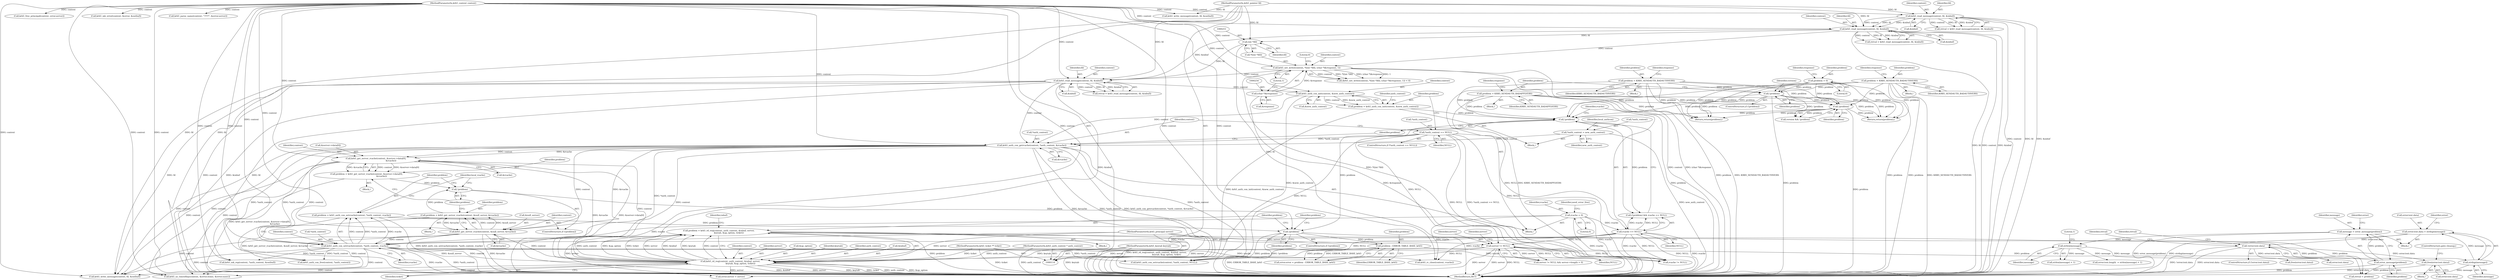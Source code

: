 digraph "0_krb5_102bb6ebf20f9174130c85c3b052ae104e5073ec_0@API" {
"1000489" [label="(Call,free(error.text.data))"];
"1000468" [label="(Call,!error.text.data)"];
"1000459" [label="(Call,error.text.data = strdup(message))"];
"1000465" [label="(Call,strdup(message))"];
"1000456" [label="(Call,strlen(message))"];
"1000445" [label="(Call,message = error_message(problem))"];
"1000447" [label="(Call,error_message(problem))"];
"1000431" [label="(Call,problem - ERROR_TABLE_BASE_krb5)"];
"1000369" [label="(Call,problem = krb5_rd_req(context, auth_context, &inbuf, server,\n                              keytab, &ap_option, ticket))"];
"1000371" [label="(Call,krb5_rd_req(context, auth_context, &inbuf, server,\n                              keytab, &ap_option, ticket))"];
"1000295" [label="(Call,krb5_auth_con_getrcache(context, *auth_context, &rcache))"];
"1000284" [label="(Call,krb5_auth_con_init(context, &new_auth_context))"];
"1000269" [label="(Call,krb5_read_message(context, fd, &inbuf))"];
"1000247" [label="(Call,krb5_net_write(context, *((int *)fd), (char *)&response, 1))"];
"1000205" [label="(Call,krb5_read_message(context, fd, &inbuf))"];
"1000167" [label="(Call,krb5_read_message(context, fd, &inbuf))"];
"1000115" [label="(MethodParameterIn,krb5_context context)"];
"1000117" [label="(MethodParameterIn,krb5_pointer fd)"];
"1000253" [label="(Call,(char *)&response)"];
"1000250" [label="(Call,(int *)fd)"];
"1000288" [label="(Call,*auth_context = new_auth_context)"];
"1000277" [label="(Call,*auth_context == NULL)"];
"1000357" [label="(Call,krb5_auth_con_setrcache(context, *auth_context, rcache))"];
"1000322" [label="(Call,krb5_get_server_rcache(context, &server->data[0],\n                                             &rcache))"];
"1000346" [label="(Call,krb5_get_server_rcache(context, &null_server, &rcache))"];
"1000305" [label="(Call,rcache == NULL)"];
"1000135" [label="(Call,rcache = 0)"];
"1000116" [label="(MethodParameterIn,krb5_auth_context * auth_context)"];
"1000311" [label="(Call,server != NULL)"];
"1000119" [label="(MethodParameterIn,krb5_principal server)"];
"1000121" [label="(MethodParameterIn,krb5_keytab keytab)"];
"1000122" [label="(MethodParameterIn,krb5_ticket ** ticket)"];
"1000366" [label="(Call,!problem)"];
"1000355" [label="(Call,problem = krb5_auth_con_setrcache(context, *auth_context, rcache))"];
"1000303" [label="(Call,!problem)"];
"1000181" [label="(Call,problem = KRB5_SENDAUTH_BADAUTHVERS)"];
"1000222" [label="(Call,!problem)"];
"1000152" [label="(Call,problem = 0)"];
"1000196" [label="(Call,problem = KRB5_SENDAUTH_BADAUTHVERS)"];
"1000234" [label="(Call,!problem)"];
"1000225" [label="(Call,problem = KRB5_SENDAUTH_BADAPPLVERS)"];
"1000282" [label="(Call,problem = krb5_auth_con_init(context, &new_auth_context))"];
"1000353" [label="(Call,!problem)"];
"1000320" [label="(Call,problem = krb5_get_server_rcache(context, &server->data[0],\n                                             &rcache))"];
"1000344" [label="(Call,problem = krb5_get_server_rcache(context, &null_server, &rcache))"];
"1000448" [label="(Identifier,problem)"];
"1000305" [label="(Call,rcache == NULL)"];
"1000316" [label="(Identifier,server)"];
"1000333" [label="(Block,)"];
"1000321" [label="(Identifier,problem)"];
"1000222" [label="(Call,!problem)"];
"1000153" [label="(Identifier,problem)"];
"1000350" [label="(Call,&rcache)"];
"1000235" [label="(Identifier,problem)"];
"1000469" [label="(Call,error.text.data)"];
"1000563" [label="(Call,krb5_write_message(context, fd, &outbuf))"];
"1000358" [label="(Identifier,context)"];
"1000467" [label="(ControlStructure,if (!error.text.data))"];
"1000295" [label="(Call,krb5_auth_con_getrcache(context, *auth_context, &rcache))"];
"1000594" [label="(Call,krb5_auth_con_setrcache(context, *auth_context, NULL))"];
"1000372" [label="(Identifier,context)"];
"1000458" [label="(Literal,1)"];
"1000225" [label="(Call,problem = KRB5_SENDAUTH_BADAPPLVERS)"];
"1000496" [label="(Call,free(error.text.data))"];
"1000247" [label="(Call,krb5_net_write(context, *((int *)fd), (char *)&response, 1))"];
"1000116" [label="(MethodParameterIn,krb5_auth_context * auth_context)"];
"1000154" [label="(Literal,0)"];
"1000376" [label="(Identifier,server)"];
"1000288" [label="(Call,*auth_context = new_auth_context)"];
"1000234" [label="(Call,!problem)"];
"1000354" [label="(Identifier,problem)"];
"1000460" [label="(Call,error.text.data)"];
"1000304" [label="(Identifier,problem)"];
"1000250" [label="(Call,(int *)fd)"];
"1000471" [label="(Identifier,error)"];
"1000203" [label="(Call,retval = krb5_read_message(context, fd, &inbuf))"];
"1000285" [label="(Identifier,context)"];
"1000232" [label="(Call,version && !problem)"];
"1000293" [label="(Identifier,local_authcon)"];
"1000431" [label="(Call,problem - ERROR_TABLE_BASE_krb5)"];
"1000552" [label="(Call,krb5_mk_rep(context, *auth_context, &outbuf))"];
"1000281" [label="(Block,)"];
"1000445" [label="(Call,message = error_message(problem))"];
"1000277" [label="(Call,*auth_context == NULL)"];
"1000255" [label="(Call,&response)"];
"1000180" [label="(Block,)"];
"1000378" [label="(Call,&ap_option)"];
"1000269" [label="(Call,krb5_read_message(context, fd, &inbuf))"];
"1000258" [label="(Literal,0)"];
"1000359" [label="(Call,*auth_context)"];
"1000361" [label="(Identifier,rcache)"];
"1000455" [label="(Call,strlen(message) + 1)"];
"1000396" [label="(Call,krb5_us_timeofday(context, &error.stime, &error.susec))"];
"1000344" [label="(Call,problem = krb5_get_server_rcache(context, &null_server, &rcache))"];
"1000142" [label="(Identifier,need_error_free)"];
"1000345" [label="(Identifier,problem)"];
"1000320" [label="(Call,problem = krb5_get_server_rcache(context, &server->data[0],\n                                             &rcache))"];
"1000357" [label="(Call,krb5_auth_con_setrcache(context, *auth_context, rcache))"];
"1000383" [label="(Identifier,inbuf)"];
"1000135" [label="(Call,rcache = 0)"];
"1000386" [label="(Identifier,problem)"];
"1000272" [label="(Call,&inbuf)"];
"1000233" [label="(Identifier,version)"];
"1000229" [label="(Identifier,response)"];
"1000208" [label="(Call,&inbuf)"];
"1000156" [label="(Identifier,response)"];
"1000490" [label="(Call,error.text.data)"];
"1000457" [label="(Identifier,message)"];
"1000278" [label="(Call,*auth_context)"];
"1000183" [label="(Identifier,KRB5_SENDAUTH_BADAUTHVERS)"];
"1000495" [label="(ControlStructure,goto cleanup;)"];
"1000446" [label="(Identifier,message)"];
"1000348" [label="(Call,&null_server)"];
"1000271" [label="(Identifier,fd)"];
"1000249" [label="(Call,*((int *)fd))"];
"1000299" [label="(Call,&rcache)"];
"1000366" [label="(Call,!problem)"];
"1000303" [label="(Call,!problem)"];
"1000200" [label="(Identifier,response)"];
"1000165" [label="(Call,retval = krb5_read_message(context, fd, &inbuf))"];
"1000347" [label="(Identifier,context)"];
"1000322" [label="(Call,krb5_get_server_rcache(context, &server->data[0],\n                                             &rcache))"];
"1000504" [label="(Call,krb5_free_principal(context, error.server))"];
"1000310" [label="(Call,server != NULL && server->length > 0)"];
"1000115" [label="(MethodParameterIn,krb5_context context)"];
"1000324" [label="(Call,&server->data[0])"];
"1000280" [label="(Identifier,NULL)"];
"1000296" [label="(Identifier,context)"];
"1000270" [label="(Identifier,context)"];
"1000466" [label="(Identifier,message)"];
"1000452" [label="(Identifier,error)"];
"1000264" [label="(Return,return(problem);)"];
"1000368" [label="(Block,)"];
"1000346" [label="(Call,krb5_get_server_rcache(context, &null_server, &rcache))"];
"1000182" [label="(Identifier,problem)"];
"1000323" [label="(Identifier,context)"];
"1000205" [label="(Call,krb5_read_message(context, fd, &inbuf))"];
"1000206" [label="(Identifier,context)"];
"1000289" [label="(Call,*auth_context)"];
"1000119" [label="(MethodParameterIn,krb5_principal server)"];
"1000353" [label="(Call,!problem)"];
"1000284" [label="(Call,krb5_auth_con_init(context, &new_auth_context))"];
"1000196" [label="(Call,problem = KRB5_SENDAUTH_BADAUTHVERS)"];
"1000152" [label="(Call,problem = 0)"];
"1000456" [label="(Call,strlen(message))"];
"1000185" [label="(Identifier,response)"];
"1000370" [label="(Identifier,problem)"];
"1000221" [label="(ControlStructure,if (!problem))"];
"1000168" [label="(Identifier,context)"];
"1000591" [label="(Call,krb5_rc_close(context, rcache))"];
"1000302" [label="(Call,(!problem) && rcache == NULL)"];
"1000283" [label="(Identifier,problem)"];
"1000367" [label="(Identifier,problem)"];
"1000297" [label="(Call,*auth_context)"];
"1000267" [label="(Call,retval = krb5_read_message(context, fd, &inbuf))"];
"1000291" [label="(Identifier,new_auth_context)"];
"1000276" [label="(ControlStructure,if (*auth_context == NULL))"];
"1000408" [label="(Call,error.server = server)"];
"1000387" [label="(Block,)"];
"1000311" [label="(Call,server != NULL)"];
"1000226" [label="(Identifier,problem)"];
"1000169" [label="(Identifier,fd)"];
"1000121" [label="(MethodParameterIn,krb5_keytab keytab)"];
"1000465" [label="(Call,strdup(message))"];
"1000433" [label="(Identifier,ERROR_TABLE_BASE_krb5)"];
"1000207" [label="(Identifier,fd)"];
"1000377" [label="(Identifier,keytab)"];
"1000224" [label="(Block,)"];
"1000246" [label="(Call,(krb5_net_write(context, *((int *)fd), (char *)&response, 1)) < 0)"];
"1000523" [label="(Call,krb5_write_message(context, fd, &outbuf))"];
"1000537" [label="(Call,retval = problem)"];
"1000195" [label="(Block,)"];
"1000356" [label="(Identifier,problem)"];
"1000282" [label="(Call,problem = krb5_auth_con_init(context, &new_auth_context))"];
"1000181" [label="(Call,problem = KRB5_SENDAUTH_BADAUTHVERS)"];
"1000227" [label="(Identifier,KRB5_SENDAUTH_BADAPPLVERS)"];
"1000167" [label="(Call,krb5_read_message(context, fd, &inbuf))"];
"1000489" [label="(Call,free(error.text.data))"];
"1000253" [label="(Call,(char *)&response)"];
"1000290" [label="(Identifier,auth_context)"];
"1000373" [label="(Identifier,auth_context)"];
"1000352" [label="(ControlStructure,if (!problem))"];
"1000447" [label="(Call,error_message(problem))"];
"1000380" [label="(Identifier,ticket)"];
"1000257" [label="(Literal,1)"];
"1000330" [label="(Call,&rcache)"];
"1000365" [label="(ControlStructure,if (!problem))"];
"1000459" [label="(Call,error.text.data = strdup(message))"];
"1000449" [label="(Call,error.text.length  = strlen(message) + 1)"];
"1000482" [label="(Call,krb5_mk_error(context, &error, &outbuf))"];
"1000369" [label="(Call,problem = krb5_rd_req(context, auth_context, &inbuf, server,\n                              keytab, &ap_option, ticket))"];
"1000117" [label="(MethodParameterIn,krb5_pointer fd)"];
"1000312" [label="(Identifier,server)"];
"1000137" [label="(Literal,0)"];
"1000579" [label="(Call,krb5_auth_con_free(context, *auth_context))"];
"1000468" [label="(Call,!error.text.data)"];
"1000252" [label="(Identifier,fd)"];
"1000313" [label="(Identifier,NULL)"];
"1000601" [label="(MethodReturn,RET)"];
"1000371" [label="(Call,krb5_rd_req(context, auth_context, &inbuf, server,\n                              keytab, &ap_option, ticket))"];
"1000587" [label="(Call,rcache != NULL)"];
"1000260" [label="(Return,return(problem);)"];
"1000427" [label="(Call,error.error = problem - ERROR_TABLE_BASE_krb5)"];
"1000319" [label="(Block,)"];
"1000363" [label="(Identifier,local_rcache)"];
"1000223" [label="(Identifier,problem)"];
"1000374" [label="(Call,&inbuf)"];
"1000170" [label="(Call,&inbuf)"];
"1000306" [label="(Identifier,rcache)"];
"1000355" [label="(Call,problem = krb5_auth_con_setrcache(context, *auth_context, rcache))"];
"1000307" [label="(Identifier,NULL)"];
"1000432" [label="(Identifier,problem)"];
"1000476" [label="(Identifier,retval)"];
"1000124" [label="(Block,)"];
"1000417" [label="(Call,krb5_parse_name(context, \"????\", &error.server))"];
"1000136" [label="(Identifier,rcache)"];
"1000286" [label="(Call,&new_auth_context)"];
"1000198" [label="(Identifier,KRB5_SENDAUTH_BADAUTHVERS)"];
"1000197" [label="(Identifier,problem)"];
"1000248" [label="(Identifier,context)"];
"1000488" [label="(Block,)"];
"1000481" [label="(Identifier,retval)"];
"1000122" [label="(MethodParameterIn,krb5_ticket ** ticket)"];
"1000489" -> "1000488"  [label="AST: "];
"1000489" -> "1000490"  [label="CFG: "];
"1000490" -> "1000489"  [label="AST: "];
"1000495" -> "1000489"  [label="CFG: "];
"1000489" -> "1000601"  [label="DDG: error.text.data"];
"1000468" -> "1000489"  [label="DDG: error.text.data"];
"1000468" -> "1000467"  [label="AST: "];
"1000468" -> "1000469"  [label="CFG: "];
"1000469" -> "1000468"  [label="AST: "];
"1000476" -> "1000468"  [label="CFG: "];
"1000481" -> "1000468"  [label="CFG: "];
"1000468" -> "1000601"  [label="DDG: !error.text.data"];
"1000468" -> "1000601"  [label="DDG: error.text.data"];
"1000459" -> "1000468"  [label="DDG: error.text.data"];
"1000468" -> "1000496"  [label="DDG: error.text.data"];
"1000459" -> "1000387"  [label="AST: "];
"1000459" -> "1000465"  [label="CFG: "];
"1000460" -> "1000459"  [label="AST: "];
"1000465" -> "1000459"  [label="AST: "];
"1000471" -> "1000459"  [label="CFG: "];
"1000459" -> "1000601"  [label="DDG: strdup(message)"];
"1000465" -> "1000459"  [label="DDG: message"];
"1000465" -> "1000466"  [label="CFG: "];
"1000466" -> "1000465"  [label="AST: "];
"1000465" -> "1000601"  [label="DDG: message"];
"1000456" -> "1000465"  [label="DDG: message"];
"1000456" -> "1000455"  [label="AST: "];
"1000456" -> "1000457"  [label="CFG: "];
"1000457" -> "1000456"  [label="AST: "];
"1000458" -> "1000456"  [label="CFG: "];
"1000456" -> "1000449"  [label="DDG: message"];
"1000456" -> "1000455"  [label="DDG: message"];
"1000445" -> "1000456"  [label="DDG: message"];
"1000445" -> "1000387"  [label="AST: "];
"1000445" -> "1000447"  [label="CFG: "];
"1000446" -> "1000445"  [label="AST: "];
"1000447" -> "1000445"  [label="AST: "];
"1000452" -> "1000445"  [label="CFG: "];
"1000445" -> "1000601"  [label="DDG: error_message(problem)"];
"1000447" -> "1000445"  [label="DDG: problem"];
"1000447" -> "1000448"  [label="CFG: "];
"1000448" -> "1000447"  [label="AST: "];
"1000447" -> "1000601"  [label="DDG: problem"];
"1000431" -> "1000447"  [label="DDG: problem"];
"1000447" -> "1000537"  [label="DDG: problem"];
"1000431" -> "1000427"  [label="AST: "];
"1000431" -> "1000433"  [label="CFG: "];
"1000432" -> "1000431"  [label="AST: "];
"1000433" -> "1000431"  [label="AST: "];
"1000427" -> "1000431"  [label="CFG: "];
"1000431" -> "1000601"  [label="DDG: ERROR_TABLE_BASE_krb5"];
"1000431" -> "1000427"  [label="DDG: problem"];
"1000431" -> "1000427"  [label="DDG: ERROR_TABLE_BASE_krb5"];
"1000369" -> "1000431"  [label="DDG: problem"];
"1000366" -> "1000431"  [label="DDG: problem"];
"1000369" -> "1000368"  [label="AST: "];
"1000369" -> "1000371"  [label="CFG: "];
"1000370" -> "1000369"  [label="AST: "];
"1000371" -> "1000369"  [label="AST: "];
"1000383" -> "1000369"  [label="CFG: "];
"1000369" -> "1000601"  [label="DDG: problem"];
"1000369" -> "1000601"  [label="DDG: krb5_rd_req(context, auth_context, &inbuf, server,\n                              keytab, &ap_option, ticket)"];
"1000371" -> "1000369"  [label="DDG: auth_context"];
"1000371" -> "1000369"  [label="DDG: &ap_option"];
"1000371" -> "1000369"  [label="DDG: ticket"];
"1000371" -> "1000369"  [label="DDG: server"];
"1000371" -> "1000369"  [label="DDG: &inbuf"];
"1000371" -> "1000369"  [label="DDG: keytab"];
"1000371" -> "1000369"  [label="DDG: context"];
"1000369" -> "1000537"  [label="DDG: problem"];
"1000371" -> "1000380"  [label="CFG: "];
"1000372" -> "1000371"  [label="AST: "];
"1000373" -> "1000371"  [label="AST: "];
"1000374" -> "1000371"  [label="AST: "];
"1000376" -> "1000371"  [label="AST: "];
"1000377" -> "1000371"  [label="AST: "];
"1000378" -> "1000371"  [label="AST: "];
"1000380" -> "1000371"  [label="AST: "];
"1000371" -> "1000601"  [label="DDG: server"];
"1000371" -> "1000601"  [label="DDG: keytab"];
"1000371" -> "1000601"  [label="DDG: ticket"];
"1000371" -> "1000601"  [label="DDG: auth_context"];
"1000371" -> "1000601"  [label="DDG: &ap_option"];
"1000371" -> "1000601"  [label="DDG: &inbuf"];
"1000295" -> "1000371"  [label="DDG: context"];
"1000357" -> "1000371"  [label="DDG: context"];
"1000322" -> "1000371"  [label="DDG: context"];
"1000346" -> "1000371"  [label="DDG: context"];
"1000115" -> "1000371"  [label="DDG: context"];
"1000116" -> "1000371"  [label="DDG: auth_context"];
"1000269" -> "1000371"  [label="DDG: &inbuf"];
"1000311" -> "1000371"  [label="DDG: server"];
"1000119" -> "1000371"  [label="DDG: server"];
"1000121" -> "1000371"  [label="DDG: keytab"];
"1000122" -> "1000371"  [label="DDG: ticket"];
"1000371" -> "1000396"  [label="DDG: context"];
"1000371" -> "1000408"  [label="DDG: server"];
"1000371" -> "1000523"  [label="DDG: context"];
"1000295" -> "1000124"  [label="AST: "];
"1000295" -> "1000299"  [label="CFG: "];
"1000296" -> "1000295"  [label="AST: "];
"1000297" -> "1000295"  [label="AST: "];
"1000299" -> "1000295"  [label="AST: "];
"1000304" -> "1000295"  [label="CFG: "];
"1000295" -> "1000601"  [label="DDG: &rcache"];
"1000295" -> "1000601"  [label="DDG: *auth_context"];
"1000295" -> "1000601"  [label="DDG: krb5_auth_con_getrcache(context, *auth_context, &rcache)"];
"1000284" -> "1000295"  [label="DDG: context"];
"1000269" -> "1000295"  [label="DDG: context"];
"1000115" -> "1000295"  [label="DDG: context"];
"1000288" -> "1000295"  [label="DDG: *auth_context"];
"1000277" -> "1000295"  [label="DDG: *auth_context"];
"1000295" -> "1000322"  [label="DDG: context"];
"1000295" -> "1000322"  [label="DDG: &rcache"];
"1000295" -> "1000346"  [label="DDG: context"];
"1000295" -> "1000346"  [label="DDG: &rcache"];
"1000295" -> "1000357"  [label="DDG: *auth_context"];
"1000295" -> "1000396"  [label="DDG: context"];
"1000295" -> "1000523"  [label="DDG: context"];
"1000295" -> "1000552"  [label="DDG: *auth_context"];
"1000295" -> "1000579"  [label="DDG: *auth_context"];
"1000295" -> "1000594"  [label="DDG: *auth_context"];
"1000284" -> "1000282"  [label="AST: "];
"1000284" -> "1000286"  [label="CFG: "];
"1000285" -> "1000284"  [label="AST: "];
"1000286" -> "1000284"  [label="AST: "];
"1000282" -> "1000284"  [label="CFG: "];
"1000284" -> "1000601"  [label="DDG: &new_auth_context"];
"1000284" -> "1000282"  [label="DDG: context"];
"1000284" -> "1000282"  [label="DDG: &new_auth_context"];
"1000269" -> "1000284"  [label="DDG: context"];
"1000115" -> "1000284"  [label="DDG: context"];
"1000269" -> "1000267"  [label="AST: "];
"1000269" -> "1000272"  [label="CFG: "];
"1000270" -> "1000269"  [label="AST: "];
"1000271" -> "1000269"  [label="AST: "];
"1000272" -> "1000269"  [label="AST: "];
"1000267" -> "1000269"  [label="CFG: "];
"1000269" -> "1000601"  [label="DDG: context"];
"1000269" -> "1000601"  [label="DDG: &inbuf"];
"1000269" -> "1000601"  [label="DDG: fd"];
"1000269" -> "1000267"  [label="DDG: context"];
"1000269" -> "1000267"  [label="DDG: fd"];
"1000269" -> "1000267"  [label="DDG: &inbuf"];
"1000247" -> "1000269"  [label="DDG: context"];
"1000115" -> "1000269"  [label="DDG: context"];
"1000250" -> "1000269"  [label="DDG: fd"];
"1000117" -> "1000269"  [label="DDG: fd"];
"1000205" -> "1000269"  [label="DDG: &inbuf"];
"1000269" -> "1000523"  [label="DDG: fd"];
"1000247" -> "1000246"  [label="AST: "];
"1000247" -> "1000257"  [label="CFG: "];
"1000248" -> "1000247"  [label="AST: "];
"1000249" -> "1000247"  [label="AST: "];
"1000253" -> "1000247"  [label="AST: "];
"1000257" -> "1000247"  [label="AST: "];
"1000258" -> "1000247"  [label="CFG: "];
"1000247" -> "1000601"  [label="DDG: context"];
"1000247" -> "1000601"  [label="DDG: (char *)&response"];
"1000247" -> "1000601"  [label="DDG: *((int *)fd)"];
"1000247" -> "1000246"  [label="DDG: context"];
"1000247" -> "1000246"  [label="DDG: *((int *)fd)"];
"1000247" -> "1000246"  [label="DDG: (char *)&response"];
"1000247" -> "1000246"  [label="DDG: 1"];
"1000205" -> "1000247"  [label="DDG: context"];
"1000115" -> "1000247"  [label="DDG: context"];
"1000253" -> "1000247"  [label="DDG: &response"];
"1000205" -> "1000203"  [label="AST: "];
"1000205" -> "1000208"  [label="CFG: "];
"1000206" -> "1000205"  [label="AST: "];
"1000207" -> "1000205"  [label="AST: "];
"1000208" -> "1000205"  [label="AST: "];
"1000203" -> "1000205"  [label="CFG: "];
"1000205" -> "1000601"  [label="DDG: context"];
"1000205" -> "1000601"  [label="DDG: &inbuf"];
"1000205" -> "1000601"  [label="DDG: fd"];
"1000205" -> "1000203"  [label="DDG: context"];
"1000205" -> "1000203"  [label="DDG: fd"];
"1000205" -> "1000203"  [label="DDG: &inbuf"];
"1000167" -> "1000205"  [label="DDG: context"];
"1000167" -> "1000205"  [label="DDG: fd"];
"1000167" -> "1000205"  [label="DDG: &inbuf"];
"1000115" -> "1000205"  [label="DDG: context"];
"1000117" -> "1000205"  [label="DDG: fd"];
"1000205" -> "1000250"  [label="DDG: fd"];
"1000167" -> "1000165"  [label="AST: "];
"1000167" -> "1000170"  [label="CFG: "];
"1000168" -> "1000167"  [label="AST: "];
"1000169" -> "1000167"  [label="AST: "];
"1000170" -> "1000167"  [label="AST: "];
"1000165" -> "1000167"  [label="CFG: "];
"1000167" -> "1000601"  [label="DDG: context"];
"1000167" -> "1000601"  [label="DDG: fd"];
"1000167" -> "1000601"  [label="DDG: &inbuf"];
"1000167" -> "1000165"  [label="DDG: context"];
"1000167" -> "1000165"  [label="DDG: fd"];
"1000167" -> "1000165"  [label="DDG: &inbuf"];
"1000115" -> "1000167"  [label="DDG: context"];
"1000117" -> "1000167"  [label="DDG: fd"];
"1000115" -> "1000114"  [label="AST: "];
"1000115" -> "1000601"  [label="DDG: context"];
"1000115" -> "1000322"  [label="DDG: context"];
"1000115" -> "1000346"  [label="DDG: context"];
"1000115" -> "1000357"  [label="DDG: context"];
"1000115" -> "1000396"  [label="DDG: context"];
"1000115" -> "1000417"  [label="DDG: context"];
"1000115" -> "1000482"  [label="DDG: context"];
"1000115" -> "1000504"  [label="DDG: context"];
"1000115" -> "1000523"  [label="DDG: context"];
"1000115" -> "1000552"  [label="DDG: context"];
"1000115" -> "1000563"  [label="DDG: context"];
"1000115" -> "1000579"  [label="DDG: context"];
"1000115" -> "1000591"  [label="DDG: context"];
"1000115" -> "1000594"  [label="DDG: context"];
"1000117" -> "1000114"  [label="AST: "];
"1000117" -> "1000601"  [label="DDG: fd"];
"1000117" -> "1000250"  [label="DDG: fd"];
"1000117" -> "1000523"  [label="DDG: fd"];
"1000117" -> "1000563"  [label="DDG: fd"];
"1000253" -> "1000255"  [label="CFG: "];
"1000254" -> "1000253"  [label="AST: "];
"1000255" -> "1000253"  [label="AST: "];
"1000257" -> "1000253"  [label="CFG: "];
"1000253" -> "1000601"  [label="DDG: &response"];
"1000250" -> "1000249"  [label="AST: "];
"1000250" -> "1000252"  [label="CFG: "];
"1000251" -> "1000250"  [label="AST: "];
"1000252" -> "1000250"  [label="AST: "];
"1000249" -> "1000250"  [label="CFG: "];
"1000250" -> "1000601"  [label="DDG: fd"];
"1000288" -> "1000281"  [label="AST: "];
"1000288" -> "1000291"  [label="CFG: "];
"1000289" -> "1000288"  [label="AST: "];
"1000291" -> "1000288"  [label="AST: "];
"1000293" -> "1000288"  [label="CFG: "];
"1000288" -> "1000601"  [label="DDG: new_auth_context"];
"1000277" -> "1000276"  [label="AST: "];
"1000277" -> "1000280"  [label="CFG: "];
"1000278" -> "1000277"  [label="AST: "];
"1000280" -> "1000277"  [label="AST: "];
"1000283" -> "1000277"  [label="CFG: "];
"1000296" -> "1000277"  [label="CFG: "];
"1000277" -> "1000601"  [label="DDG: NULL"];
"1000277" -> "1000601"  [label="DDG: *auth_context == NULL"];
"1000277" -> "1000305"  [label="DDG: NULL"];
"1000277" -> "1000311"  [label="DDG: NULL"];
"1000277" -> "1000587"  [label="DDG: NULL"];
"1000277" -> "1000594"  [label="DDG: NULL"];
"1000357" -> "1000355"  [label="AST: "];
"1000357" -> "1000361"  [label="CFG: "];
"1000358" -> "1000357"  [label="AST: "];
"1000359" -> "1000357"  [label="AST: "];
"1000361" -> "1000357"  [label="AST: "];
"1000355" -> "1000357"  [label="CFG: "];
"1000357" -> "1000601"  [label="DDG: rcache"];
"1000357" -> "1000601"  [label="DDG: *auth_context"];
"1000357" -> "1000355"  [label="DDG: context"];
"1000357" -> "1000355"  [label="DDG: *auth_context"];
"1000357" -> "1000355"  [label="DDG: rcache"];
"1000322" -> "1000357"  [label="DDG: context"];
"1000346" -> "1000357"  [label="DDG: context"];
"1000305" -> "1000357"  [label="DDG: rcache"];
"1000135" -> "1000357"  [label="DDG: rcache"];
"1000357" -> "1000396"  [label="DDG: context"];
"1000357" -> "1000523"  [label="DDG: context"];
"1000357" -> "1000552"  [label="DDG: *auth_context"];
"1000357" -> "1000579"  [label="DDG: *auth_context"];
"1000357" -> "1000587"  [label="DDG: rcache"];
"1000357" -> "1000591"  [label="DDG: rcache"];
"1000357" -> "1000594"  [label="DDG: *auth_context"];
"1000322" -> "1000320"  [label="AST: "];
"1000322" -> "1000330"  [label="CFG: "];
"1000323" -> "1000322"  [label="AST: "];
"1000324" -> "1000322"  [label="AST: "];
"1000330" -> "1000322"  [label="AST: "];
"1000320" -> "1000322"  [label="CFG: "];
"1000322" -> "1000601"  [label="DDG: &rcache"];
"1000322" -> "1000601"  [label="DDG: &server->data[0]"];
"1000322" -> "1000320"  [label="DDG: context"];
"1000322" -> "1000320"  [label="DDG: &server->data[0]"];
"1000322" -> "1000320"  [label="DDG: &rcache"];
"1000322" -> "1000396"  [label="DDG: context"];
"1000322" -> "1000523"  [label="DDG: context"];
"1000346" -> "1000344"  [label="AST: "];
"1000346" -> "1000350"  [label="CFG: "];
"1000347" -> "1000346"  [label="AST: "];
"1000348" -> "1000346"  [label="AST: "];
"1000350" -> "1000346"  [label="AST: "];
"1000344" -> "1000346"  [label="CFG: "];
"1000346" -> "1000601"  [label="DDG: &null_server"];
"1000346" -> "1000601"  [label="DDG: &rcache"];
"1000346" -> "1000344"  [label="DDG: context"];
"1000346" -> "1000344"  [label="DDG: &null_server"];
"1000346" -> "1000344"  [label="DDG: &rcache"];
"1000346" -> "1000396"  [label="DDG: context"];
"1000346" -> "1000523"  [label="DDG: context"];
"1000305" -> "1000302"  [label="AST: "];
"1000305" -> "1000307"  [label="CFG: "];
"1000306" -> "1000305"  [label="AST: "];
"1000307" -> "1000305"  [label="AST: "];
"1000302" -> "1000305"  [label="CFG: "];
"1000305" -> "1000601"  [label="DDG: NULL"];
"1000305" -> "1000601"  [label="DDG: rcache"];
"1000305" -> "1000302"  [label="DDG: rcache"];
"1000305" -> "1000302"  [label="DDG: NULL"];
"1000135" -> "1000305"  [label="DDG: rcache"];
"1000305" -> "1000311"  [label="DDG: NULL"];
"1000305" -> "1000587"  [label="DDG: rcache"];
"1000305" -> "1000587"  [label="DDG: NULL"];
"1000305" -> "1000591"  [label="DDG: rcache"];
"1000305" -> "1000594"  [label="DDG: NULL"];
"1000135" -> "1000124"  [label="AST: "];
"1000135" -> "1000137"  [label="CFG: "];
"1000136" -> "1000135"  [label="AST: "];
"1000137" -> "1000135"  [label="AST: "];
"1000142" -> "1000135"  [label="CFG: "];
"1000135" -> "1000601"  [label="DDG: rcache"];
"1000135" -> "1000587"  [label="DDG: rcache"];
"1000135" -> "1000591"  [label="DDG: rcache"];
"1000116" -> "1000114"  [label="AST: "];
"1000116" -> "1000601"  [label="DDG: auth_context"];
"1000311" -> "1000310"  [label="AST: "];
"1000311" -> "1000313"  [label="CFG: "];
"1000312" -> "1000311"  [label="AST: "];
"1000313" -> "1000311"  [label="AST: "];
"1000316" -> "1000311"  [label="CFG: "];
"1000310" -> "1000311"  [label="CFG: "];
"1000311" -> "1000601"  [label="DDG: server"];
"1000311" -> "1000601"  [label="DDG: NULL"];
"1000311" -> "1000310"  [label="DDG: server"];
"1000311" -> "1000310"  [label="DDG: NULL"];
"1000119" -> "1000311"  [label="DDG: server"];
"1000311" -> "1000408"  [label="DDG: server"];
"1000311" -> "1000587"  [label="DDG: NULL"];
"1000311" -> "1000594"  [label="DDG: NULL"];
"1000119" -> "1000114"  [label="AST: "];
"1000119" -> "1000601"  [label="DDG: server"];
"1000119" -> "1000408"  [label="DDG: server"];
"1000121" -> "1000114"  [label="AST: "];
"1000121" -> "1000601"  [label="DDG: keytab"];
"1000122" -> "1000114"  [label="AST: "];
"1000122" -> "1000601"  [label="DDG: ticket"];
"1000366" -> "1000365"  [label="AST: "];
"1000366" -> "1000367"  [label="CFG: "];
"1000367" -> "1000366"  [label="AST: "];
"1000370" -> "1000366"  [label="CFG: "];
"1000386" -> "1000366"  [label="CFG: "];
"1000366" -> "1000601"  [label="DDG: problem"];
"1000366" -> "1000601"  [label="DDG: !problem"];
"1000355" -> "1000366"  [label="DDG: problem"];
"1000303" -> "1000366"  [label="DDG: problem"];
"1000353" -> "1000366"  [label="DDG: problem"];
"1000366" -> "1000537"  [label="DDG: problem"];
"1000355" -> "1000352"  [label="AST: "];
"1000356" -> "1000355"  [label="AST: "];
"1000363" -> "1000355"  [label="CFG: "];
"1000355" -> "1000601"  [label="DDG: krb5_auth_con_setrcache(context, *auth_context, rcache)"];
"1000303" -> "1000302"  [label="AST: "];
"1000303" -> "1000304"  [label="CFG: "];
"1000304" -> "1000303"  [label="AST: "];
"1000306" -> "1000303"  [label="CFG: "];
"1000302" -> "1000303"  [label="CFG: "];
"1000303" -> "1000302"  [label="DDG: problem"];
"1000181" -> "1000303"  [label="DDG: problem"];
"1000222" -> "1000303"  [label="DDG: problem"];
"1000234" -> "1000303"  [label="DDG: problem"];
"1000225" -> "1000303"  [label="DDG: problem"];
"1000152" -> "1000303"  [label="DDG: problem"];
"1000196" -> "1000303"  [label="DDG: problem"];
"1000282" -> "1000303"  [label="DDG: problem"];
"1000181" -> "1000180"  [label="AST: "];
"1000181" -> "1000183"  [label="CFG: "];
"1000182" -> "1000181"  [label="AST: "];
"1000183" -> "1000181"  [label="AST: "];
"1000185" -> "1000181"  [label="CFG: "];
"1000181" -> "1000601"  [label="DDG: problem"];
"1000181" -> "1000601"  [label="DDG: KRB5_SENDAUTH_BADAUTHVERS"];
"1000181" -> "1000222"  [label="DDG: problem"];
"1000181" -> "1000234"  [label="DDG: problem"];
"1000181" -> "1000260"  [label="DDG: problem"];
"1000181" -> "1000264"  [label="DDG: problem"];
"1000222" -> "1000221"  [label="AST: "];
"1000222" -> "1000223"  [label="CFG: "];
"1000223" -> "1000222"  [label="AST: "];
"1000226" -> "1000222"  [label="CFG: "];
"1000233" -> "1000222"  [label="CFG: "];
"1000222" -> "1000601"  [label="DDG: problem"];
"1000152" -> "1000222"  [label="DDG: problem"];
"1000196" -> "1000222"  [label="DDG: problem"];
"1000222" -> "1000232"  [label="DDG: !problem"];
"1000222" -> "1000234"  [label="DDG: problem"];
"1000222" -> "1000260"  [label="DDG: problem"];
"1000222" -> "1000264"  [label="DDG: problem"];
"1000152" -> "1000124"  [label="AST: "];
"1000152" -> "1000154"  [label="CFG: "];
"1000153" -> "1000152"  [label="AST: "];
"1000154" -> "1000152"  [label="AST: "];
"1000156" -> "1000152"  [label="CFG: "];
"1000152" -> "1000601"  [label="DDG: problem"];
"1000152" -> "1000234"  [label="DDG: problem"];
"1000152" -> "1000260"  [label="DDG: problem"];
"1000152" -> "1000264"  [label="DDG: problem"];
"1000196" -> "1000195"  [label="AST: "];
"1000196" -> "1000198"  [label="CFG: "];
"1000197" -> "1000196"  [label="AST: "];
"1000198" -> "1000196"  [label="AST: "];
"1000200" -> "1000196"  [label="CFG: "];
"1000196" -> "1000601"  [label="DDG: problem"];
"1000196" -> "1000601"  [label="DDG: KRB5_SENDAUTH_BADAUTHVERS"];
"1000196" -> "1000234"  [label="DDG: problem"];
"1000196" -> "1000260"  [label="DDG: problem"];
"1000196" -> "1000264"  [label="DDG: problem"];
"1000234" -> "1000232"  [label="AST: "];
"1000234" -> "1000235"  [label="CFG: "];
"1000235" -> "1000234"  [label="AST: "];
"1000232" -> "1000234"  [label="CFG: "];
"1000234" -> "1000601"  [label="DDG: problem"];
"1000234" -> "1000232"  [label="DDG: problem"];
"1000225" -> "1000234"  [label="DDG: problem"];
"1000234" -> "1000260"  [label="DDG: problem"];
"1000234" -> "1000264"  [label="DDG: problem"];
"1000225" -> "1000224"  [label="AST: "];
"1000225" -> "1000227"  [label="CFG: "];
"1000226" -> "1000225"  [label="AST: "];
"1000227" -> "1000225"  [label="AST: "];
"1000229" -> "1000225"  [label="CFG: "];
"1000225" -> "1000601"  [label="DDG: KRB5_SENDAUTH_BADAPPLVERS"];
"1000225" -> "1000601"  [label="DDG: problem"];
"1000225" -> "1000260"  [label="DDG: problem"];
"1000225" -> "1000264"  [label="DDG: problem"];
"1000282" -> "1000281"  [label="AST: "];
"1000283" -> "1000282"  [label="AST: "];
"1000290" -> "1000282"  [label="CFG: "];
"1000282" -> "1000601"  [label="DDG: krb5_auth_con_init(context, &new_auth_context)"];
"1000353" -> "1000352"  [label="AST: "];
"1000353" -> "1000354"  [label="CFG: "];
"1000354" -> "1000353"  [label="AST: "];
"1000356" -> "1000353"  [label="CFG: "];
"1000363" -> "1000353"  [label="CFG: "];
"1000320" -> "1000353"  [label="DDG: problem"];
"1000344" -> "1000353"  [label="DDG: problem"];
"1000320" -> "1000319"  [label="AST: "];
"1000321" -> "1000320"  [label="AST: "];
"1000354" -> "1000320"  [label="CFG: "];
"1000320" -> "1000601"  [label="DDG: krb5_get_server_rcache(context, &server->data[0],\n                                             &rcache)"];
"1000344" -> "1000333"  [label="AST: "];
"1000345" -> "1000344"  [label="AST: "];
"1000354" -> "1000344"  [label="CFG: "];
"1000344" -> "1000601"  [label="DDG: krb5_get_server_rcache(context, &null_server, &rcache)"];
}
